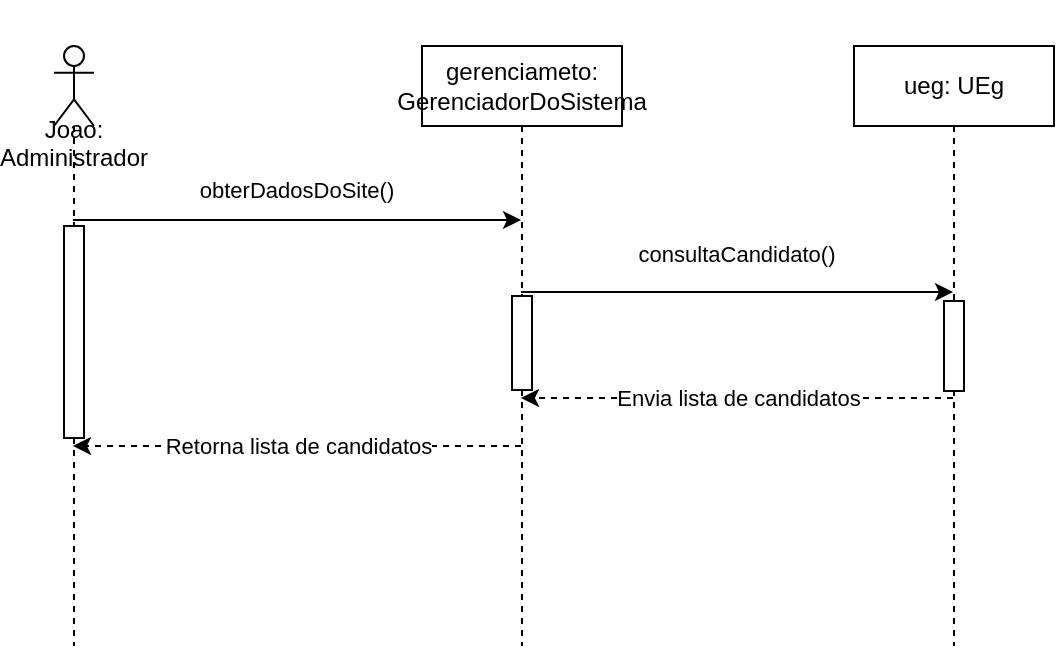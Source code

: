 <mxfile version="28.2.2">
  <diagram name="Página-1" id="s7RQSI5pej8gOF6ToSVY">
    <mxGraphModel dx="1042" dy="562" grid="1" gridSize="10" guides="1" tooltips="1" connect="1" arrows="1" fold="1" page="1" pageScale="1" pageWidth="827" pageHeight="1169" math="0" shadow="0">
      <root>
        <mxCell id="0" />
        <mxCell id="1" parent="0" />
        <mxCell id="GrAAA8tOvyv97UU36GVz-1" value="obterDadosDoSite()" style="edgeStyle=orthogonalEdgeStyle;rounded=0;orthogonalLoop=1;jettySize=auto;html=1;curved=0;" parent="1" edge="1">
          <mxGeometry x="-0.013" y="15" relative="1" as="geometry">
            <mxPoint x="169.5" y="213" as="sourcePoint" />
            <mxPoint x="393.5" y="213" as="targetPoint" />
            <mxPoint x="1" as="offset" />
          </mxGeometry>
        </mxCell>
        <mxCell id="GrAAA8tOvyv97UU36GVz-2" value="&lt;div&gt;&lt;br&gt;&lt;/div&gt;&lt;div&gt;&lt;br&gt;&lt;/div&gt;&lt;div&gt;&lt;br&gt;&lt;/div&gt;&lt;div&gt;&lt;br&gt;&lt;/div&gt;Joao: Administrador" style="shape=umlLifeline;perimeter=lifelinePerimeter;whiteSpace=wrap;html=1;container=1;dropTarget=0;collapsible=0;recursiveResize=0;outlineConnect=0;portConstraint=eastwest;newEdgeStyle={&quot;curved&quot;:0,&quot;rounded&quot;:0};participant=umlActor;" parent="1" vertex="1">
          <mxGeometry x="160" y="126" width="20" height="300" as="geometry" />
        </mxCell>
        <mxCell id="GrAAA8tOvyv97UU36GVz-3" value="consultaCandidato()" style="edgeStyle=orthogonalEdgeStyle;rounded=0;orthogonalLoop=1;jettySize=auto;html=1;curved=0;" parent="1" edge="1">
          <mxGeometry x="-0.014" y="19" relative="1" as="geometry">
            <mxPoint x="393.5" y="249" as="sourcePoint" />
            <mxPoint x="609.5" y="249" as="targetPoint" />
            <mxPoint x="1" as="offset" />
          </mxGeometry>
        </mxCell>
        <mxCell id="GrAAA8tOvyv97UU36GVz-4" value="Retorna lista de candidatos" style="edgeStyle=orthogonalEdgeStyle;rounded=0;orthogonalLoop=1;jettySize=auto;html=1;curved=0;dashed=1;" parent="1" edge="1">
          <mxGeometry relative="1" as="geometry">
            <mxPoint x="393.5" y="326" as="sourcePoint" />
            <mxPoint x="169.5" y="326" as="targetPoint" />
          </mxGeometry>
        </mxCell>
        <mxCell id="GrAAA8tOvyv97UU36GVz-5" value="gerenciameto: GerenciadorDoSistema" style="shape=umlLifeline;perimeter=lifelinePerimeter;whiteSpace=wrap;html=1;container=1;dropTarget=0;collapsible=0;recursiveResize=0;outlineConnect=0;portConstraint=eastwest;newEdgeStyle={&quot;curved&quot;:0,&quot;rounded&quot;:0};" parent="1" vertex="1">
          <mxGeometry x="344" y="126" width="100" height="300" as="geometry" />
        </mxCell>
        <mxCell id="GrAAA8tOvyv97UU36GVz-10" value="" style="html=1;points=[[0,0,0,0,5],[0,1,0,0,-5],[1,0,0,0,5],[1,1,0,0,-5]];perimeter=orthogonalPerimeter;outlineConnect=0;targetShapes=umlLifeline;portConstraint=eastwest;newEdgeStyle={&quot;curved&quot;:0,&quot;rounded&quot;:0};" parent="GrAAA8tOvyv97UU36GVz-5" vertex="1">
          <mxGeometry x="45" y="125" width="10" height="47" as="geometry" />
        </mxCell>
        <mxCell id="GrAAA8tOvyv97UU36GVz-6" value="ueg: UEg" style="shape=umlLifeline;perimeter=lifelinePerimeter;whiteSpace=wrap;html=1;container=1;dropTarget=0;collapsible=0;recursiveResize=0;outlineConnect=0;portConstraint=eastwest;newEdgeStyle={&quot;curved&quot;:0,&quot;rounded&quot;:0};" parent="1" vertex="1">
          <mxGeometry x="560" y="126" width="100" height="300" as="geometry" />
        </mxCell>
        <mxCell id="sUpWivK82nEkpIm1E1B8-1" value="" style="html=1;points=[[0,0,0,0,5],[0,1,0,0,-5],[1,0,0,0,5],[1,1,0,0,-5]];perimeter=orthogonalPerimeter;outlineConnect=0;targetShapes=umlLifeline;portConstraint=eastwest;newEdgeStyle={&quot;curved&quot;:0,&quot;rounded&quot;:0};" vertex="1" parent="GrAAA8tOvyv97UU36GVz-6">
          <mxGeometry x="45" y="127.5" width="10" height="45" as="geometry" />
        </mxCell>
        <mxCell id="GrAAA8tOvyv97UU36GVz-7" value="Envia lista de candidatos" style="edgeStyle=orthogonalEdgeStyle;rounded=0;orthogonalLoop=1;jettySize=auto;html=1;curved=0;dashed=1;" parent="1" edge="1">
          <mxGeometry relative="1" as="geometry">
            <mxPoint x="609.5" y="302" as="sourcePoint" />
            <mxPoint x="393.5" y="302" as="targetPoint" />
          </mxGeometry>
        </mxCell>
        <mxCell id="GrAAA8tOvyv97UU36GVz-9" value="" style="html=1;points=[[0,0,0,0,5],[0,1,0,0,-5],[1,0,0,0,5],[1,1,0,0,-5]];perimeter=orthogonalPerimeter;outlineConnect=0;targetShapes=umlLifeline;portConstraint=eastwest;newEdgeStyle={&quot;curved&quot;:0,&quot;rounded&quot;:0};" parent="1" vertex="1">
          <mxGeometry x="165" y="216" width="10" height="106" as="geometry" />
        </mxCell>
      </root>
    </mxGraphModel>
  </diagram>
</mxfile>
